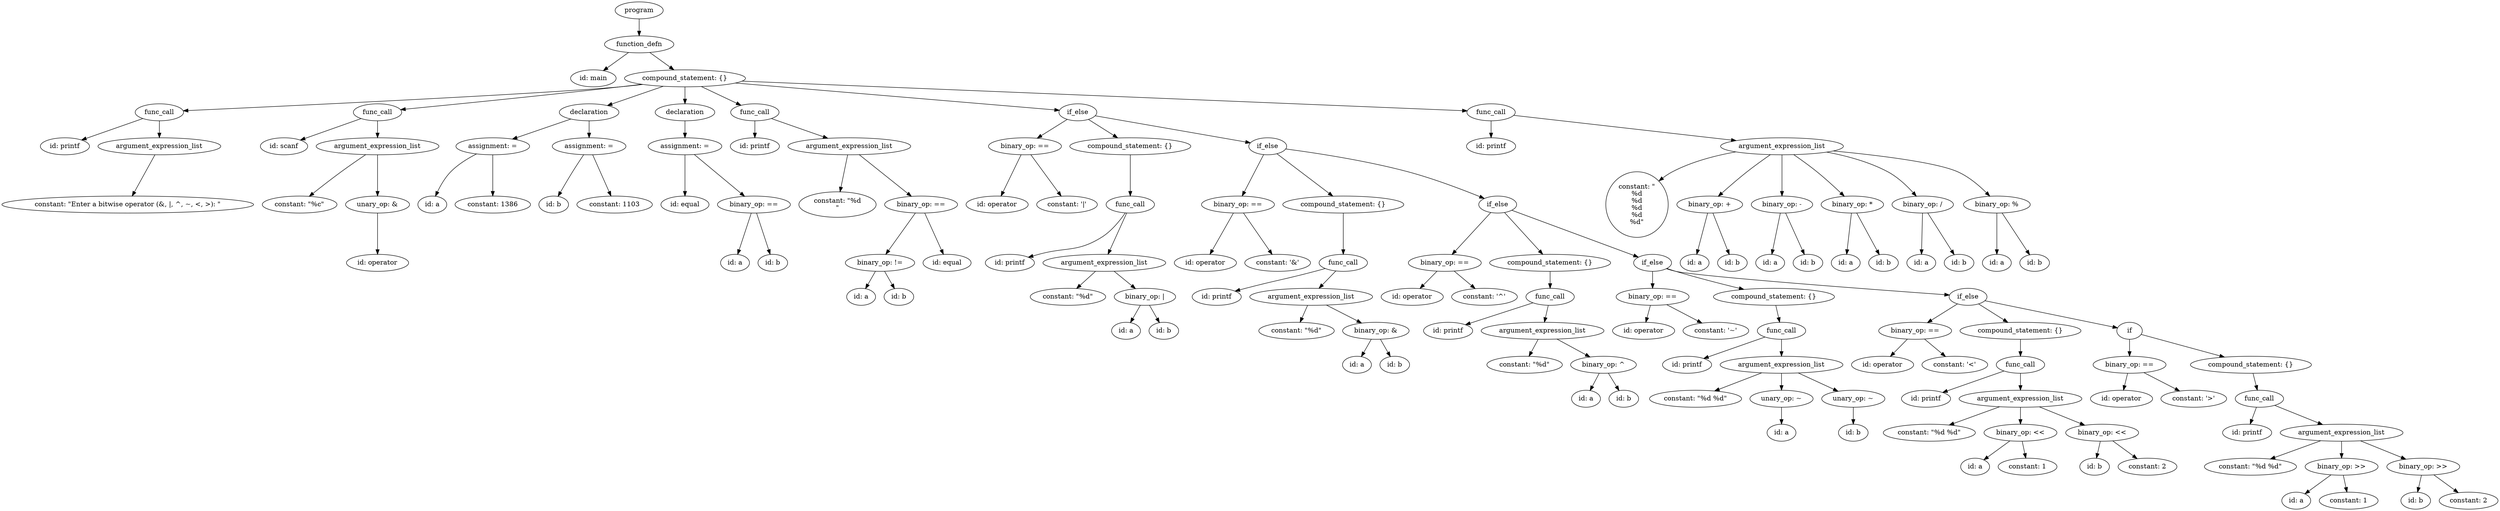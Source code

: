 strict digraph "" {
	graph [bb="0,0,4315.6,1075"];
	node [label="\N"];
	277	[height=0.5,
		label=program,
		pos="1097.1,1057",
		width=1.1389];
	276	[height=0.5,
		label=function_defn,
		pos="1097.1,985",
		width=1.6667];
	277 -> 276	[pos="e,1097.1,1003.1 1097.1,1038.7 1097.1,1031 1097.1,1021.7 1097.1,1013.1"];
	140	[height=0.5,
		label="id: main",
		pos="1018.1,913",
		width=1.125];
	276 -> 140	[pos="e,1035.5,929.43 1078.8,967.76 1068.2,958.38 1054.7,946.44 1043.1,936.2"];
	275	[height=0.5,
		label="compound_statement: {}",
		pos="1177.1,913",
		width=2.7984];
	276 -> 275	[pos="e,1157.8,930.88 1115.6,967.76 1125.9,958.77 1138.9,947.44 1150.2,937.49"];
	146	[height=0.5,
		label=func_call,
		pos="256.08,841",
		width=1.2096];
	275 -> 146	[pos="e,298.95,844.3 1106.5,900.15 1093.4,898.22 1079.9,896.4 1067.1,895 919.26,878.78 465.06,853.34 309.22,844.86"];
	152	[height=0.5,
		label=func_call,
		pos="630.08,841",
		width=1.2096];
	275 -> 152	[pos="e,671.72,846.59 1104.6,900.46 1092.1,898.57 1079.2,896.68 1067.1,895 928.05,875.83 763.6,856.89 681.76,847.71"];
	160	[height=0.5,
		label=declaration,
		pos="1008.1,841",
		width=1.3902];
	275 -> 160	[pos="e,1039.6,855.08 1139.2,896.29 1112.3,885.18 1076.4,870.31 1049,858.94"];
	167	[height=0.5,
		label=declaration,
		pos="1177.1,841",
		width=1.3902];
	275 -> 167	[pos="e,1177.1,859.1 1177.1,894.7 1177.1,886.98 1177.1,877.71 1177.1,869.11"];
	176	[height=0.5,
		label=func_call,
		pos="1298.1,841",
		width=1.2096];
	275 -> 176	[pos="e,1273.6,856.18 1205.5,895.59 1223.2,885.31 1246.2,872.02 1264.8,861.24"];
	255	[height=0.5,
		label=if_else,
		pos="1864.1,841",
		width=0.95833];
	275 -> 255	[pos="e,1830.4,845.44 1262.4,903.31 1410,888.27 1708,857.9 1820.1,846.48"];
	274	[height=0.5,
		label=func_call,
		pos="2601.1,841",
		width=1.2096];
	275 -> 274	[pos="e,2558.1,844.11 1272.7,907.3 1547.9,893.77 2335.6,855.05 2547.8,844.62"];
	143	[height=0.5,
		label="id: printf",
		pos="94.082,769",
		width=1.1735];
	146 -> 143	[pos="e,122.79,782.41 227.12,827.49 200.63,816.04 161.26,799.03 132.21,786.48"];
	145	[height=0.5,
		label=argument_expression_list,
		pos="256.08,769",
		width=2.8194];
	146 -> 145	[pos="e,256.08,787.1 256.08,822.7 256.08,814.98 256.08,805.71 256.08,797.11"];
	147	[height=0.5,
		label="id: scanf",
		pos="469.08,769",
		width=1.1389];
	152 -> 147	[pos="e,497.08,782.17 601.3,827.49 574.81,815.97 535.36,798.82 506.44,786.24"];
	149	[height=0.5,
		label=argument_expression_list,
		pos="630.08,769",
		width=2.8194];
	152 -> 149	[pos="e,630.08,787.1 630.08,822.7 630.08,814.98 630.08,805.71 630.08,797.11"];
	156	[height=0.5,
		label="assignment: =",
		pos="839.08,769",
		width=1.6971];
	160 -> 156	[pos="e,873.05,784.07 976.29,826.83 949.84,815.87 911.9,800.16 882.62,788.03"];
	159	[height=0.5,
		label="assignment: =",
		pos="1008.1,769",
		width=1.6971];
	160 -> 159	[pos="e,1008.1,787.1 1008.1,822.7 1008.1,814.98 1008.1,805.71 1008.1,797.11"];
	166	[height=0.5,
		label="assignment: =",
		pos="1177.1,769",
		width=1.6971];
	167 -> 166	[pos="e,1177.1,787.1 1177.1,822.7 1177.1,814.98 1177.1,805.71 1177.1,797.11"];
	168	[height=0.5,
		label="id: printf",
		pos="1298.1,769",
		width=1.1735];
	176 -> 168	[pos="e,1298.1,787.1 1298.1,822.7 1298.1,814.98 1298.1,805.71 1298.1,797.11"];
	170	[height=0.5,
		label=argument_expression_list,
		pos="1460.1,769",
		width=2.8194];
	176 -> 170	[pos="e,1423.4,785.85 1327,827.49 1351.2,817.03 1386.2,801.92 1414.2,789.82"];
	179	[height=0.5,
		label="binary_op: ==",
		pos="1774.1,769",
		width=1.7151];
	255 -> 179	[pos="e,1794.9,786.2 1845.4,825.5 1833.2,816.01 1817.1,803.43 1803.2,792.64"];
	187	[height=0.5,
		label="compound_statement: {}",
		pos="1954.1,769",
		width=2.7984];
	255 -> 187	[pos="e,1932.6,786.7 1882.7,825.5 1894.8,816.14 1910.7,803.78 1924.4,793.09"];
	254	[height=0.5,
		label=if_else,
		pos="2192.1,769",
		width=0.95833];
	255 -> 254	[pos="e,2160.7,776.69 1895.5,833.29 1955,820.59 2084.1,793.04 2150.6,778.85"];
	256	[height=0.5,
		label="id: printf",
		pos="2601.1,769",
		width=1.1735];
	274 -> 256	[pos="e,2601.1,787.1 2601.1,822.7 2601.1,814.98 2601.1,805.71 2601.1,797.11"];
	258	[height=0.5,
		label=argument_expression_list,
		pos="3117.1,769",
		width=2.8194];
	274 -> 258	[pos="e,3039,780.59 2642,834.45 2725.3,823.15 2916.2,797.25 3029,781.95"];
	144	[height=0.5,
		label="constant: \"Enter a bitwise operator (&, |, ^, ~, <, >): \"",
		pos="204.08,645.5",
		width=5.6689];
	145 -> 144	[pos="e,211.38,663.56 248.74,750.85 240.07,730.59 225.55,696.65 215.42,673"];
	148	[height=0.5,
		label="constant: \"%c\"",
		pos="491.08,645.5",
		width=1.7917];
	149 -> 148	[pos="e,508.15,662.87 609.02,751.38 596.16,741.1 579.48,727.51 565.08,715 548.25,700.37 529.84,683.34 515.6,669.91"];
	151	[height=0.5,
		label="unary_op: &",
		pos="630.08,645.5",
		width=1.5556];
	149 -> 151	[pos="e,630.08,663.56 630.08,750.85 630.08,730.77 630.08,697.25 630.08,673.64"];
	154	[height=0.5,
		label="id: a",
		pos="731.08,645.5",
		width=0.75];
	156 -> 154	[pos="e,737.37,663.27 812.45,752.58 797.75,743.11 779.93,729.95 767.08,715 756.3,702.46 747.56,686.14 741.4,672.57"];
	155	[height=0.5,
		label="constant: 1386",
		pos="839.08,645.5",
		width=1.7361];
	156 -> 155	[pos="e,839.08,663.56 839.08,750.85 839.08,730.77 839.08,697.25 839.08,673.64"];
	157	[height=0.5,
		label="id: b",
		pos="947.08,645.5",
		width=0.75];
	159 -> 157	[pos="e,955.3,662.86 999.6,751.11 989.3,730.59 971.82,695.78 959.88,672"];
	158	[height=0.5,
		label="constant: 1103",
		pos="1055.1,645.5",
		width=1.7361];
	159 -> 158	[pos="e,1048.5,663.56 1014.7,750.85 1022.6,730.59 1035.7,696.65 1044.8,673"];
	162	[height=0.5,
		label="id: equal",
		pos="1177.1,645.5",
		width=1.1555];
	166 -> 162	[pos="e,1177.1,663.56 1177.1,750.85 1177.1,730.77 1177.1,697.25 1177.1,673.64"];
	165	[height=0.5,
		label="binary_op: ==",
		pos="1298.1,645.5",
		width=1.7151];
	166 -> 165	[pos="e,1281.6,663.01 1193.4,751.61 1214.2,730.69 1250.5,694.33 1274.3,670.33"];
	169	[height=0.75,
		label="constant: \"%d\n\"",
		pos="1444.1,645.5",
		width=1.8472];
	170 -> 169	[pos="e,1447.5,672.49 1457.8,750.85 1455.5,733.15 1451.8,705.02 1448.8,682.42"];
	175	[height=0.5,
		label="binary_op: ==",
		pos="1590.1,645.5",
		width=1.7151];
	170 -> 175	[pos="e,1573.3,663 1479.1,751.22 1490.7,740.88 1505.9,727.29 1519.1,715 1534.9,700.23 1552.5,683.32 1566.2,670"];
	177	[height=0.5,
		label="id: operator",
		pos="1722.1,645.5",
		width=1.4444];
	179 -> 177	[pos="e,1729.4,663.64 1766.9,751.11 1758.2,730.91 1743.6,696.86 1733.5,673.12"];
	178	[height=0.5,
		label="constant: '|'",
		pos="1842.1,645.5",
		width=1.3902];
	179 -> 178	[pos="e,1832.7,663.25 1783.5,751.11 1795,730.61 1814.5,695.86 1827.8,672.08"];
	186	[height=0.5,
		label=func_call,
		pos="1954.1,645.5",
		width=1.2096];
	187 -> 186	[pos="e,1954.1,663.56 1954.1,750.85 1954.1,730.77 1954.1,697.25 1954.1,673.64"];
	190	[height=0.5,
		label="binary_op: ==",
		pos="2142.1,645.5",
		width=1.7151];
	254 -> 190	[pos="e,2149.1,663.64 2185.1,751.11 2176.8,730.91 2162.8,696.86 2153,673.12"];
	198	[height=0.5,
		label="compound_statement: {}",
		pos="2322.1,645.5",
		width=2.7984];
	254 -> 198	[pos="e,2304,663.4 2208.3,752.86 2230.5,732.13 2270.5,694.71 2296.7,670.24"];
	253	[height=0.5,
		label=if_else,
		pos="2587.1,645.5",
		width=0.95833];
	254 -> 253	[pos="e,2563.5,658.69 2224.9,762.89 2271.6,755.13 2359.7,738.72 2432.1,715 2475.7,700.72 2523.6,678.43 2554.5,663.18"];
	257	[height=1.9306,
		label="constant: \"\n%d\n%d\n%d\n%d\n%d\"",
		pos="2860.1,645.5",
		width=1.4722];
	258 -> 257	[pos="e,2897.6,695.24 3039.4,757.37 3001.9,749.71 2957.5,736.74 2922.1,715 2916.2,711.39 2910.5,707.07 2905.2,702.36"];
	261	[height=0.5,
		label="binary_op: +",
		pos="2988.1,645.5",
		width=1.5707];
	258 -> 261	[pos="e,3003.1,663.02 3096.2,751.34 3083.7,741.16 3067.7,727.69 3054.1,715 3038.9,700.77 3022.6,683.91 3010,670.49"];
	264	[height=0.5,
		label="binary_op: -",
		pos="3117.1,645.5",
		width=1.5];
	258 -> 264	[pos="e,3117.1,663.56 3117.1,750.85 3117.1,730.77 3117.1,697.25 3117.1,673.64"];
	267	[height=0.5,
		label="binary_op: *",
		pos="3245.1,645.5",
		width=1.5556];
	258 -> 267	[pos="e,3230.3,663.05 3138,751.38 3150.5,741.21 3166.6,727.74 3180.1,715 3195.1,700.81 3211.2,683.96 3223.5,670.52"];
	270	[height=0.5,
		label="binary_op: /",
		pos="3373.1,645.5",
		width=1.5];
	258 -> 270	[pos="e,3361.8,663.38 3193.9,757.11 3231,749.39 3274.9,736.44 3310.1,715 3328.2,703.96 3344.3,686.24 3355.7,671.58"];
	273	[height=0.5,
		label="binary_op: %",
		pos="3510.1,645.5",
		width=1.6429];
	258 -> 273	[pos="e,3497,663.27 3217.5,766.05 3282.7,761.32 3367.9,748.42 3436.1,715 3457.4,704.57 3476.8,686.01 3490.5,670.84"];
	150	[height=0.5,
		label="id: operator",
		pos="630.08,522",
		width=1.4444];
	151 -> 150	[pos="e,630.08,540.06 630.08,627.35 630.08,607.27 630.08,573.75 630.08,550.14"];
	163	[height=0.5,
		label="id: a",
		pos="1259.1,522",
		width=0.75];
	165 -> 163	[pos="e,1264.4,539.67 1292.6,627.35 1286.1,607.06 1275.2,573.07 1267.6,549.42"];
	164	[height=0.5,
		label="id: b",
		pos="1331.1,522",
		width=0.75];
	165 -> 164	[pos="e,1326.4,540.06 1302.7,627.35 1308.2,607.18 1317.4,573.45 1323.8,549.82"];
	173	[height=0.5,
		label="binary_op: !=",
		pos="1515.1,522",
		width=1.6667];
	175 -> 173	[pos="e,1525.4,539.75 1579.7,627.61 1566.9,607.02 1545.4,572.06 1530.7,548.27"];
	174	[height=0.5,
		label="id: equal",
		pos="1635.1,522",
		width=1.1555];
	175 -> 174	[pos="e,1628.8,540.06 1596.4,627.35 1603.9,607.09 1616.5,573.15 1625.3,549.5"];
	180	[height=0.5,
		label="id: printf",
		pos="1746.1,522",
		width=1.1735];
	186 -> 180	[pos="e,1778.3,533.75 1945,627.85 1935.9,612.39 1920.3,589.73 1901.1,576 1898.7,574.27 1832.9,552.06 1787.8,536.95"];
	182	[height=0.5,
		label=argument_expression_list,
		pos="1908.1,522",
		width=2.8194];
	186 -> 182	[pos="e,1914.6,540.14 1947.7,627.61 1940,607.41 1927.1,573.36 1918.2,549.62"];
	188	[height=0.5,
		label="id: operator",
		pos="2080.1,522",
		width=1.4444];
	190 -> 188	[pos="e,2088.8,540.14 2133.5,627.61 2123.1,607.32 2105.6,573.06 2093.5,549.3"];
	189	[height=0.5,
		label="constant: '&'",
		pos="2205.1,522",
		width=1.5346];
	190 -> 189	[pos="e,2196.2,540.14 2150.8,627.61 2161.4,607.32 2179.1,573.06 2191.4,549.3"];
	197	[height=0.5,
		label=func_call,
		pos="2322.1,522",
		width=1.2096];
	198 -> 197	[pos="e,2322.1,540.06 2322.1,627.35 2322.1,607.27 2322.1,573.75 2322.1,550.14"];
	201	[height=0.5,
		label="binary_op: ==",
		pos="2497.1,522",
		width=1.7151];
	253 -> 201	[pos="e,2509.7,539.98 2575.1,628.37 2560,607.9 2533.7,572.37 2515.8,548.29"];
	209	[height=0.5,
		label="compound_statement: {}",
		pos="2677.1,522",
		width=2.7984];
	253 -> 209	[pos="e,2664.5,539.98 2599,628.37 2614.2,607.9 2640.5,572.37 2658.3,548.29"];
	252	[height=0.5,
		label=if_else,
		pos="2854.1,522",
		width=0.95833];
	253 -> 252	[pos="e,2828.8,534.49 2612.2,633.07 2660.2,611.22 2765,563.52 2819.6,538.7"];
	259	[height=0.5,
		label="id: a",
		pos="2934.1,522",
		width=0.75];
	261 -> 259	[pos="e,2941.4,539.36 2980.6,627.61 2971.5,607.18 2956.1,572.59 2945.6,548.82"];
	260	[height=0.5,
		label="id: b",
		pos="3006.1,522",
		width=0.75];
	261 -> 260	[pos="e,3003.6,540.06 2990.6,627.35 2993.6,607.27 2998.6,573.75 3002.1,550.14"];
	262	[height=0.5,
		label="id: a",
		pos="3078.1,522",
		width=0.75];
	264 -> 262	[pos="e,3083.4,539.67 3111.6,627.35 3105.1,607.06 3094.2,573.07 3086.6,549.42"];
	263	[height=0.5,
		label="id: b",
		pos="3150.1,522",
		width=0.75];
	264 -> 263	[pos="e,3145.4,540.06 3121.7,627.35 3127.2,607.18 3136.4,573.45 3142.8,549.82"];
	265	[height=0.5,
		label="id: a",
		pos="3222.1,522",
		width=0.75];
	267 -> 265	[pos="e,3225.3,540.06 3241.8,627.35 3238,607.27 3231.7,573.75 3227.2,550.14"];
	266	[height=0.5,
		label="id: b",
		pos="3294.1,522",
		width=0.75];
	267 -> 266	[pos="e,3287.3,539.75 3251.9,627.61 3260.1,607.29 3273.9,572.98 3283.5,549.22"];
	268	[height=0.5,
		label="id: a",
		pos="3366.1,522",
		width=0.75];
	270 -> 268	[pos="e,3367.1,540.06 3372.1,627.35 3370.9,607.27 3369,573.75 3367.6,550.14"];
	269	[height=0.5,
		label="id: b",
		pos="3438.1,522",
		width=0.75];
	270 -> 269	[pos="e,3429.3,539.36 3382.1,627.61 3393.1,607 3411.9,571.97 3424.6,548.18"];
	271	[height=0.5,
		label="id: a",
		pos="3510.1,522",
		width=0.75];
	273 -> 271	[pos="e,3510.1,540.06 3510.1,627.35 3510.1,607.27 3510.1,573.75 3510.1,550.14"];
	272	[height=0.5,
		label="id: b",
		pos="3582.1,522",
		width=0.75];
	273 -> 272	[pos="e,3572.6,538.98 3520.1,627.61 3532.4,606.88 3553.3,571.58 3567.4,547.79"];
	171	[height=0.5,
		label="id: a",
		pos="1479.1,450",
		width=0.75];
	173 -> 171	[pos="e,1487.5,467.31 1506.4,504.05 1502.1,495.77 1496.9,485.62 1492.2,476.42"];
	172	[height=0.5,
		label="id: b",
		pos="1551.1,450",
		width=0.75];
	173 -> 172	[pos="e,1542.7,467.31 1523.8,504.05 1528.1,495.77 1533.3,485.62 1538,476.42"];
	181	[height=0.5,
		label="constant: \"%d\"",
		pos="1840.1,450",
		width=1.8056];
	182 -> 181	[pos="e,1856.4,467.79 1891.6,504.05 1883.2,495.37 1872.8,484.64 1863.5,475.11"];
	185	[height=0.5,
		label="binary_op: |",
		pos="1977.1,450",
		width=1.4861];
	182 -> 185	[pos="e,1961,467.31 1924.8,504.05 1933.5,495.24 1944.2,484.33 1953.7,474.69"];
	191	[height=0.5,
		label="id: printf",
		pos="2107.1,450",
		width=1.1735];
	197 -> 191	[pos="e,2139.2,461.75 2288.8,510.33 2255.6,499.69 2203.3,482.84 2158.1,468 2155,467 2151.9,465.95 2148.7,464.9"];
	193	[height=0.5,
		label=argument_expression_list,
		pos="2269.1,450",
		width=2.8194];
	197 -> 193	[pos="e,2281.9,467.96 2309.5,504.41 2303.1,495.99 2295.3,485.58 2288.2,476.2"];
	199	[height=0.5,
		label="id: operator",
		pos="2441.1,450",
		width=1.4444];
	201 -> 199	[pos="e,2454.3,467.47 2483.8,504.41 2476.9,495.78 2468.3,485.06 2460.7,475.5"];
	200	[height=0.5,
		label="constant: '^'",
		pos="2563.1,450",
		width=1.4444];
	201 -> 200	[pos="e,2547.6,467.47 2512.7,504.41 2521,495.61 2531.4,484.63 2540.5,474.92"];
	208	[height=0.5,
		label=func_call,
		pos="2677.1,450",
		width=1.2096];
	209 -> 208	[pos="e,2677.1,468.1 2677.1,503.7 2677.1,495.98 2677.1,486.71 2677.1,478.11"];
	212	[height=0.5,
		label="binary_op: ==",
		pos="2854.1,450",
		width=1.7151];
	252 -> 212	[pos="e,2854.1,468.1 2854.1,503.7 2854.1,495.98 2854.1,486.71 2854.1,478.11"];
	221	[height=0.5,
		label="compound_statement: {}",
		pos="3062.1,450",
		width=2.7984];
	252 -> 221	[pos="e,3013.8,465.83 2881,510.33 2886.6,508.18 2892.5,505.97 2898.1,504 2932.9,491.64 2972.4,478.86 3003.8,468.95"];
	251	[height=0.5,
		label=if_else,
		pos="3395.1,450",
		width=0.95833];
	252 -> 251	[pos="e,3360.9,453.47 2879.8,509.78 2885.7,507.56 2892,505.46 2898.1,504 2983.6,483.3 3245.5,462.14 3350.7,454.24"];
	183	[height=0.5,
		label="id: a",
		pos="1941.1,378",
		width=0.75];
	185 -> 183	[pos="e,1949.5,395.31 1968.4,432.05 1964.1,423.77 1958.9,413.62 1954.2,404.42"];
	184	[height=0.5,
		label="id: b",
		pos="2013.1,378",
		width=0.75];
	185 -> 184	[pos="e,2004.7,395.31 1985.8,432.05 1990.1,423.77 1995.3,413.62 2000,404.42"];
	192	[height=0.5,
		label="constant: \"%d\"",
		pos="2217.1,378",
		width=1.8056];
	193 -> 192	[pos="e,2229.6,395.79 2256.5,432.05 2250.2,423.63 2242.5,413.28 2235.6,403.97"];
	196	[height=0.5,
		label="binary_op: &",
		pos="2359.1,378",
		width=1.625];
	193 -> 196	[pos="e,2338.4,395.07 2290.9,432.05 2302.7,422.83 2317.6,411.29 2330.4,401.34"];
	202	[height=0.5,
		label="id: printf",
		pos="2503.1,378",
		width=1.1735];
	208 -> 202	[pos="e,2532.8,390.94 2646.8,436.81 2617.7,425.13 2573.8,407.45 2542.1,394.72"];
	204	[height=0.5,
		label=argument_expression_list,
		pos="2665.1,378",
		width=2.8194];
	208 -> 204	[pos="e,2668,396.1 2674.1,431.7 2672.8,423.98 2671.2,414.71 2669.7,406.11"];
	210	[height=0.5,
		label="id: operator",
		pos="2837.1,378",
		width=1.4444];
	212 -> 210	[pos="e,2841.2,396.1 2849.9,431.7 2848,423.9 2845.7,414.51 2843.6,405.83"];
	211	[height=0.5,
		label="constant: '~'",
		pos="2960.1,378",
		width=1.4624];
	212 -> 211	[pos="e,2936.7,394.42 2877.9,433.29 2892.7,423.5 2912,410.77 2928.1,400.1"];
	220	[height=0.5,
		label=func_call,
		pos="3074.1,378",
		width=1.2096];
	221 -> 220	[pos="e,3071.1,396.1 3065,431.7 3066.4,423.98 3068,414.71 3069.4,406.11"];
	224	[height=0.5,
		label="binary_op: ==",
		pos="3305.1,378",
		width=1.7151];
	251 -> 224	[pos="e,3325.9,395.2 3376.4,434.5 3364.2,425.01 3348.1,412.43 3334.2,401.64"];
	235	[height=0.5,
		label="compound_statement: {}",
		pos="3485.1,378",
		width=2.7984];
	251 -> 235	[pos="e,3463.6,395.7 3413.7,434.5 3425.8,425.14 3441.7,412.78 3455.4,402.09"];
	250	[height=0.5,
		label=if,
		pos="3686.1,378",
		width=0.75];
	251 -> 250	[pos="e,3660.9,385.05 3425.7,441.64 3480.1,428.56 3593.3,401.32 3650.9,387.47"];
	194	[height=0.5,
		label="id: a",
		pos="2323.1,306",
		width=0.75];
	196 -> 194	[pos="e,2331.5,323.31 2350.4,360.05 2346.1,351.77 2340.9,341.62 2336.2,332.42"];
	195	[height=0.5,
		label="id: b",
		pos="2395.1,306",
		width=0.75];
	196 -> 195	[pos="e,2386.7,323.31 2367.8,360.05 2372.1,351.77 2377.3,341.62 2382,332.42"];
	203	[height=0.5,
		label="constant: \"%d\"",
		pos="2622.1,306",
		width=1.8056];
	204 -> 203	[pos="e,2632.4,323.79 2654.7,360.05 2649.6,351.8 2643.4,341.7 2637.8,332.54"];
	207	[height=0.5,
		label="binary_op: ^",
		pos="2761.1,306",
		width=1.5556];
	204 -> 207	[pos="e,2739.5,322.75 2687.8,360.41 2700.8,350.97 2717.2,339.03 2731.1,328.83"];
	213	[height=0.5,
		label="id: printf",
		pos="2912.1,306",
		width=1.1735];
	220 -> 213	[pos="e,2940.8,319.41 3045.1,364.49 3018.6,353.04 2979.3,336.03 2950.2,323.48"];
	215	[height=0.5,
		label=argument_expression_list,
		pos="3074.1,306",
		width=2.8194];
	220 -> 215	[pos="e,3074.1,324.1 3074.1,359.7 3074.1,351.98 3074.1,342.71 3074.1,334.11"];
	222	[height=0.5,
		label="id: operator",
		pos="3246.1,306",
		width=1.4444];
	224 -> 222	[pos="e,3260,323.47 3291.1,360.41 3283.8,351.69 3274.6,340.85 3266.5,331.21"];
	223	[height=0.5,
		label="constant: '<'",
		pos="3370.1,306",
		width=1.4861];
	224 -> 223	[pos="e,3354.8,323.47 3320.5,360.41 3328.7,351.61 3338.9,340.63 3347.9,330.92"];
	234	[height=0.5,
		label=func_call,
		pos="3485.1,306",
		width=1.2096];
	235 -> 234	[pos="e,3485.1,324.1 3485.1,359.7 3485.1,351.98 3485.1,342.71 3485.1,334.11"];
	238	[height=0.5,
		label="binary_op: ==",
		pos="3686.1,306",
		width=1.7151];
	250 -> 238	[pos="e,3686.1,324.1 3686.1,359.7 3686.1,351.98 3686.1,342.71 3686.1,334.11"];
	249	[height=0.5,
		label="compound_statement: {}",
		pos="3881.1,306",
		width=2.7984];
	250 -> 249	[pos="e,3838.1,322.44 3709.2,368.7 3738.4,358.21 3789.5,339.86 3828.5,325.89"];
	205	[height=0.5,
		label="id: a",
		pos="2725.1,234",
		width=0.75];
	207 -> 205	[pos="e,2733.5,251.31 2752.4,288.05 2748.1,279.77 2742.9,269.62 2738.2,260.42"];
	206	[height=0.5,
		label="id: b",
		pos="2797.1,234",
		width=0.75];
	207 -> 206	[pos="e,2788.7,251.31 2769.8,288.05 2774.1,279.77 2779.3,269.62 2784,260.42"];
	214	[height=0.5,
		label="constant: \"%d %d\"",
		pos="2922.1,234",
		width=2.2083];
	215 -> 214	[pos="e,2955.5,250.38 3039.2,288.94 3017.1,278.76 2988.3,265.52 2964.9,254.7"];
	217	[height=0.5,
		label="unary_op: ~",
		pos="3074.1,234",
		width=1.5];
	215 -> 217	[pos="e,3074.1,252.1 3074.1,287.7 3074.1,279.98 3074.1,270.71 3074.1,262.11"];
	219	[height=0.5,
		label="unary_op: ~",
		pos="3200.1,234",
		width=1.5];
	215 -> 219	[pos="e,3173.3,249.88 3103.6,288.59 3121.8,278.47 3145.3,265.44 3164.5,254.75"];
	225	[height=0.5,
		label="id: printf",
		pos="3323.1,234",
		width=1.1735];
	234 -> 225	[pos="e,3351.8,247.41 3456.1,292.49 3429.6,281.04 3390.3,264.03 3361.2,251.48"];
	227	[height=0.5,
		label=argument_expression_list,
		pos="3485.1,234",
		width=2.8194];
	234 -> 227	[pos="e,3485.1,252.1 3485.1,287.7 3485.1,279.98 3485.1,270.71 3485.1,262.11"];
	236	[height=0.5,
		label="id: operator",
		pos="3657.1,234",
		width=1.4444];
	238 -> 236	[pos="e,3664.2,252.28 3679.1,288.05 3675.8,280.18 3671.8,270.62 3668.2,261.79"];
	237	[height=0.5,
		label="constant: '>'",
		pos="3781.1,234",
		width=1.4861];
	238 -> 237	[pos="e,3759.9,250.58 3707.6,289.12 3720.7,279.47 3737.6,267.04 3751.9,256.52"];
	248	[height=0.5,
		label=func_call,
		pos="3896.1,234",
		width=1.2096];
	249 -> 248	[pos="e,3892.4,252.1 3884.8,287.7 3886.4,279.98 3888.4,270.71 3890.3,262.11"];
	216	[height=0.5,
		label="id: a",
		pos="3074.1,162",
		width=0.75];
	217 -> 216	[pos="e,3074.1,180.1 3074.1,215.7 3074.1,207.98 3074.1,198.71 3074.1,190.11"];
	218	[height=0.5,
		label="id: b",
		pos="3200.1,162",
		width=0.75];
	219 -> 218	[pos="e,3200.1,180.1 3200.1,215.7 3200.1,207.98 3200.1,198.71 3200.1,190.11"];
	226	[height=0.5,
		label="constant: \"%d %d\"",
		pos="3326.1,162",
		width=2.2083];
	227 -> 226	[pos="e,3360.7,178.22 3449,217.12 3425.5,206.78 3394.8,193.23 3369.9,182.28"];
	230	[height=0.5,
		label="binary_op: <<",
		pos="3485.1,162",
		width=1.7151];
	227 -> 230	[pos="e,3485.1,180.1 3485.1,215.7 3485.1,207.98 3485.1,198.71 3485.1,190.11"];
	233	[height=0.5,
		label="binary_op: <<",
		pos="3626.1,162",
		width=1.7151];
	227 -> 233	[pos="e,3596,177.95 3517.8,216.76 3538.4,206.52 3565.2,193.22 3587,182.41"];
	239	[height=0.5,
		label="id: printf",
		pos="3880.1,162",
		width=1.1735];
	248 -> 239	[pos="e,3884,180.28 3892.2,216.05 3890.4,208.26 3888.3,198.82 3886.3,190.08"];
	241	[height=0.5,
		label=argument_expression_list,
		pos="4042.1,162",
		width=2.8194];
	248 -> 241	[pos="e,4008.6,179.06 3923.5,219.83 3944.9,209.58 3975,195.16 3999.5,183.41"];
	228	[height=0.5,
		label="id: a",
		pos="3401.1,90",
		width=0.75];
	230 -> 228	[pos="e,3417.4,104.56 3465.6,144.76 3453.6,134.76 3438.1,121.85 3425.3,111.19"];
	229	[height=0.5,
		label="constant: 1",
		pos="3496.1,90",
		width=1.375];
	230 -> 229	[pos="e,3493.4,108.1 3487.8,143.7 3489,135.98 3490.5,126.71 3491.8,118.11"];
	231	[height=0.5,
		label="id: b",
		pos="3614.1,90",
		width=0.75];
	233 -> 231	[pos="e,3617,108.1 3623.1,143.7 3621.8,135.98 3620.2,126.71 3618.7,118.11"];
	232	[height=0.5,
		label="constant: 2",
		pos="3709.1,90",
		width=1.375];
	233 -> 232	[pos="e,3690.2,106.91 3645.3,144.76 3656.3,135.51 3670.2,123.77 3682.3,113.63"];
	240	[height=0.5,
		label="constant: \"%d %d\"",
		pos="3883.1,90",
		width=2.2083];
	241 -> 240	[pos="e,3917.7,106.22 4006,145.12 3982.5,134.78 3951.8,121.23 3926.9,110.28"];
	244	[height=0.5,
		label="binary_op: >>",
		pos="4042.1,90",
		width=1.7151];
	241 -> 244	[pos="e,4042.1,108.1 4042.1,143.7 4042.1,135.98 4042.1,126.71 4042.1,118.11"];
	247	[height=0.5,
		label="binary_op: >>",
		pos="4183.1,90",
		width=1.7151];
	241 -> 247	[pos="e,4153,105.95 4074.8,144.76 4095.4,134.52 4122.2,121.22 4144,110.41"];
	242	[height=0.5,
		label="id: a",
		pos="3958.1,18",
		width=0.75];
	244 -> 242	[pos="e,3974.4,32.559 4022.6,72.765 4010.6,62.759 3995.1,49.849 3982.3,39.187"];
	243	[height=0.5,
		label="constant: 1",
		pos="4053.1,18",
		width=1.375];
	244 -> 243	[pos="e,4050.4,36.104 4044.8,71.697 4046,63.983 4047.5,54.712 4048.8,46.112"];
	245	[height=0.5,
		label="id: b",
		pos="4171.1,18",
		width=0.75];
	247 -> 245	[pos="e,4174,36.104 4180.1,71.697 4178.8,63.983 4177.2,54.712 4175.7,46.112"];
	246	[height=0.5,
		label="constant: 2",
		pos="4266.1,18",
		width=1.375];
	247 -> 246	[pos="e,4247.2,34.906 4202.3,72.765 4213.3,63.511 4227.2,51.772 4239.3,41.626"];
}
